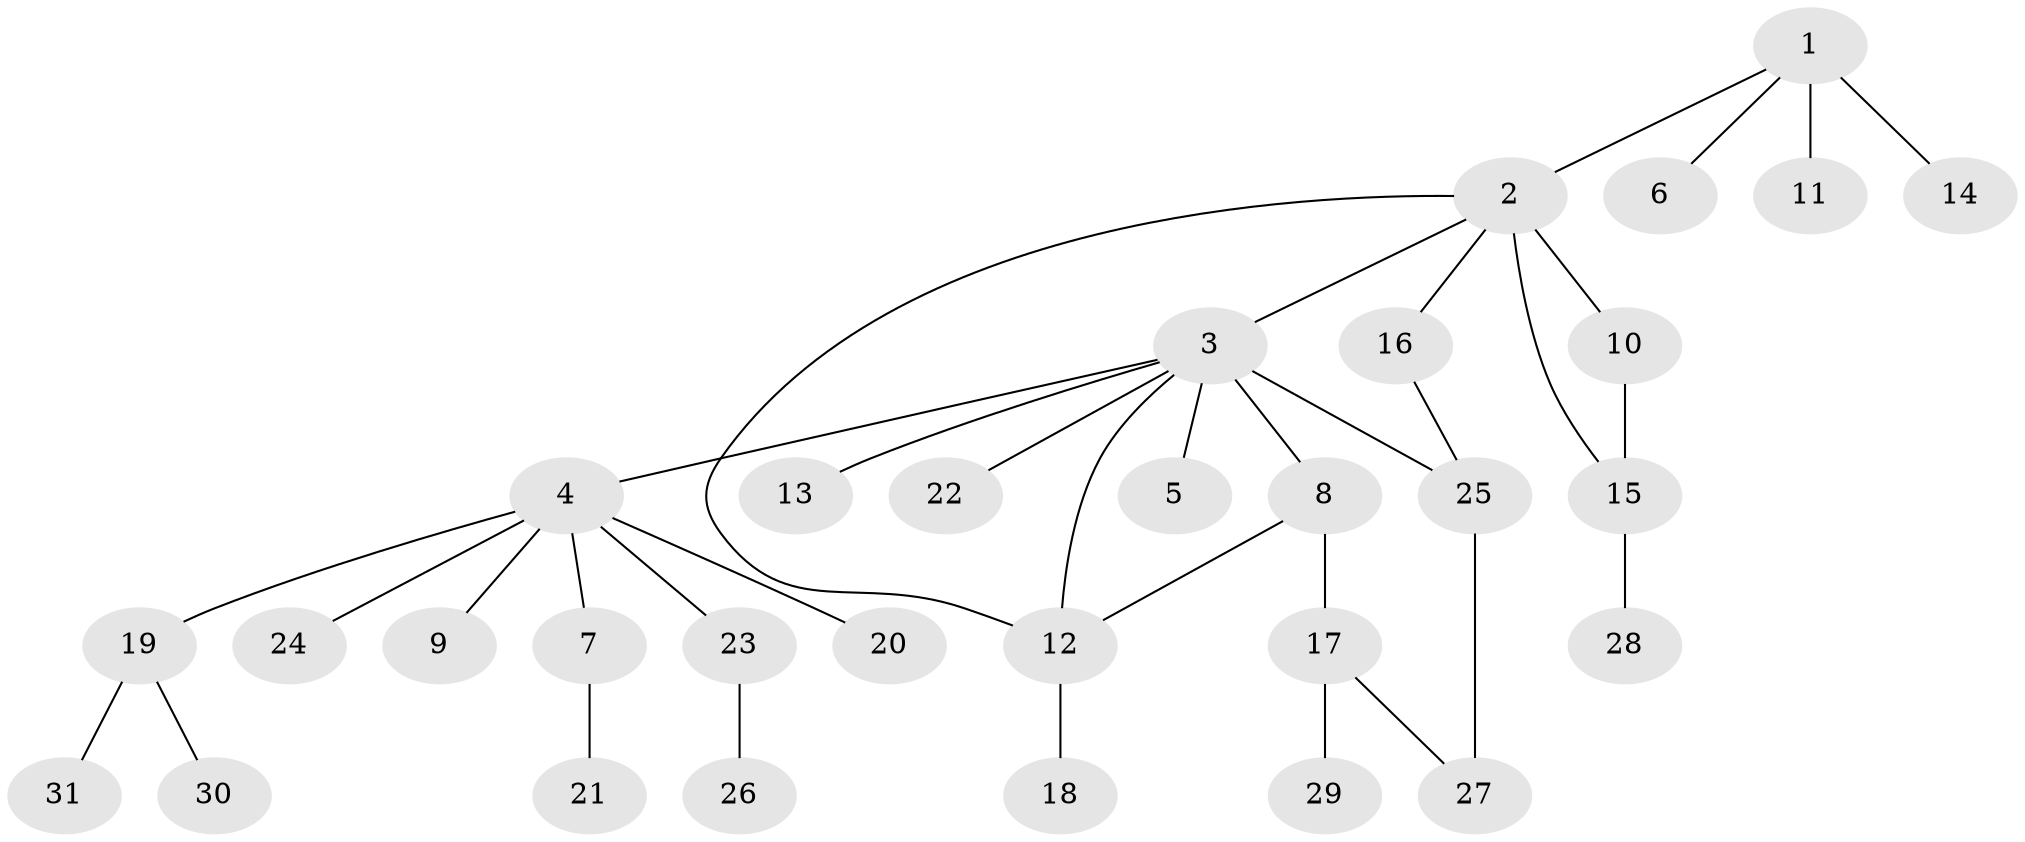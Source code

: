 // original degree distribution, {4: 0.08064516129032258, 9: 0.016129032258064516, 11: 0.016129032258064516, 8: 0.016129032258064516, 2: 0.22580645161290322, 3: 0.04838709677419355, 5: 0.03225806451612903, 1: 0.5483870967741935, 7: 0.016129032258064516}
// Generated by graph-tools (version 1.1) at 2025/35/03/09/25 02:35:40]
// undirected, 31 vertices, 35 edges
graph export_dot {
graph [start="1"]
  node [color=gray90,style=filled];
  1;
  2;
  3;
  4;
  5;
  6;
  7;
  8;
  9;
  10;
  11;
  12;
  13;
  14;
  15;
  16;
  17;
  18;
  19;
  20;
  21;
  22;
  23;
  24;
  25;
  26;
  27;
  28;
  29;
  30;
  31;
  1 -- 2 [weight=1.0];
  1 -- 6 [weight=1.0];
  1 -- 11 [weight=6.0];
  1 -- 14 [weight=1.0];
  2 -- 3 [weight=1.0];
  2 -- 10 [weight=3.0];
  2 -- 12 [weight=1.0];
  2 -- 15 [weight=1.0];
  2 -- 16 [weight=1.0];
  3 -- 4 [weight=1.0];
  3 -- 5 [weight=1.0];
  3 -- 8 [weight=1.0];
  3 -- 12 [weight=1.0];
  3 -- 13 [weight=1.0];
  3 -- 22 [weight=1.0];
  3 -- 25 [weight=3.0];
  4 -- 7 [weight=1.0];
  4 -- 9 [weight=1.0];
  4 -- 19 [weight=1.0];
  4 -- 20 [weight=1.0];
  4 -- 23 [weight=1.0];
  4 -- 24 [weight=1.0];
  7 -- 21 [weight=1.0];
  8 -- 12 [weight=1.0];
  8 -- 17 [weight=2.0];
  10 -- 15 [weight=1.0];
  12 -- 18 [weight=1.0];
  15 -- 28 [weight=1.0];
  16 -- 25 [weight=1.0];
  17 -- 27 [weight=1.0];
  17 -- 29 [weight=1.0];
  19 -- 30 [weight=1.0];
  19 -- 31 [weight=1.0];
  23 -- 26 [weight=1.0];
  25 -- 27 [weight=1.0];
}
